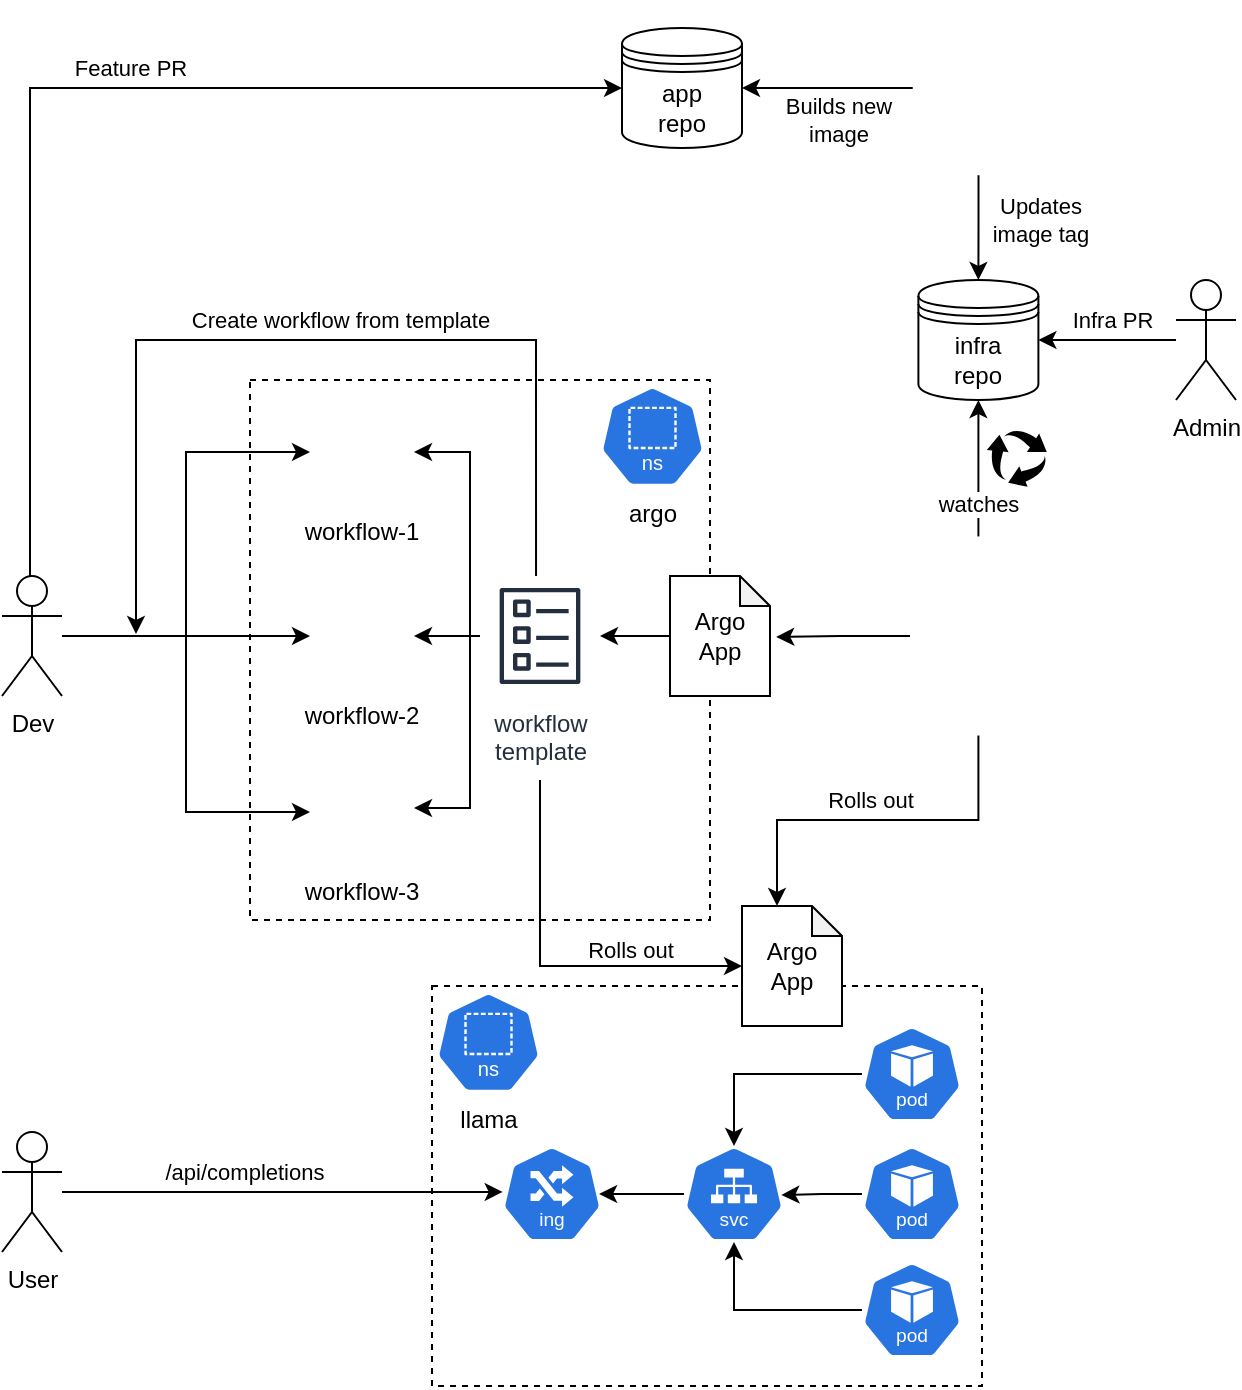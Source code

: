 <mxfile version="24.7.5">
  <diagram name="Page-1" id="kSaXsMtaTjVyDh5Biyxq">
    <mxGraphModel dx="673" dy="469" grid="1" gridSize="10" guides="1" tooltips="1" connect="1" arrows="1" fold="1" page="1" pageScale="1" pageWidth="827" pageHeight="1169" math="0" shadow="0">
      <root>
        <mxCell id="0" />
        <mxCell id="1" parent="0" />
        <mxCell id="Z1ke3k1eTAVOP6oinHz8-47" value="" style="rounded=0;whiteSpace=wrap;html=1;fillColor=none;dashed=1;" vertex="1" parent="1">
          <mxGeometry x="260" y="200" width="230" height="270" as="geometry" />
        </mxCell>
        <mxCell id="Z1ke3k1eTAVOP6oinHz8-22" value="" style="rounded=0;whiteSpace=wrap;html=1;fillColor=none;dashed=1;" vertex="1" parent="1">
          <mxGeometry x="351" y="503" width="275" height="200" as="geometry" />
        </mxCell>
        <mxCell id="Z1ke3k1eTAVOP6oinHz8-49" style="edgeStyle=orthogonalEdgeStyle;rounded=0;orthogonalLoop=1;jettySize=auto;html=1;entryX=0;entryY=0.5;entryDx=0;entryDy=0;" edge="1" parent="1" source="Z1ke3k1eTAVOP6oinHz8-1" target="Z1ke3k1eTAVOP6oinHz8-40">
          <mxGeometry relative="1" as="geometry" />
        </mxCell>
        <mxCell id="Z1ke3k1eTAVOP6oinHz8-50" style="edgeStyle=orthogonalEdgeStyle;rounded=0;orthogonalLoop=1;jettySize=auto;html=1;entryX=0;entryY=0.5;entryDx=0;entryDy=0;" edge="1" parent="1" source="Z1ke3k1eTAVOP6oinHz8-1" target="Z1ke3k1eTAVOP6oinHz8-41">
          <mxGeometry relative="1" as="geometry" />
        </mxCell>
        <mxCell id="Z1ke3k1eTAVOP6oinHz8-51" style="edgeStyle=orthogonalEdgeStyle;rounded=0;orthogonalLoop=1;jettySize=auto;html=1;entryX=0;entryY=0.5;entryDx=0;entryDy=0;" edge="1" parent="1" source="Z1ke3k1eTAVOP6oinHz8-1" target="Z1ke3k1eTAVOP6oinHz8-42">
          <mxGeometry relative="1" as="geometry" />
        </mxCell>
        <mxCell id="Z1ke3k1eTAVOP6oinHz8-74" style="edgeStyle=orthogonalEdgeStyle;rounded=0;orthogonalLoop=1;jettySize=auto;html=1;entryX=0;entryY=0.5;entryDx=0;entryDy=0;" edge="1" parent="1" source="Z1ke3k1eTAVOP6oinHz8-1" target="Z1ke3k1eTAVOP6oinHz8-68">
          <mxGeometry relative="1" as="geometry">
            <Array as="points">
              <mxPoint x="150" y="54" />
            </Array>
          </mxGeometry>
        </mxCell>
        <mxCell id="Z1ke3k1eTAVOP6oinHz8-75" value="Feature PR" style="edgeLabel;html=1;align=center;verticalAlign=middle;resizable=0;points=[];" vertex="1" connectable="0" parent="Z1ke3k1eTAVOP6oinHz8-74">
          <mxGeometry x="-0.465" y="2" relative="1" as="geometry">
            <mxPoint x="52" y="-110" as="offset" />
          </mxGeometry>
        </mxCell>
        <mxCell id="Z1ke3k1eTAVOP6oinHz8-1" value="Dev" style="shape=umlActor;verticalLabelPosition=bottom;verticalAlign=top;html=1;outlineConnect=0;" vertex="1" parent="1">
          <mxGeometry x="136" y="298" width="30" height="60" as="geometry" />
        </mxCell>
        <mxCell id="Z1ke3k1eTAVOP6oinHz8-3" value="User" style="shape=umlActor;verticalLabelPosition=bottom;verticalAlign=top;html=1;outlineConnect=0;" vertex="1" parent="1">
          <mxGeometry x="136" y="576" width="30" height="60" as="geometry" />
        </mxCell>
        <mxCell id="Z1ke3k1eTAVOP6oinHz8-9" value="" style="aspect=fixed;sketch=0;html=1;dashed=0;whitespace=wrap;verticalLabelPosition=bottom;verticalAlign=top;fillColor=#2875E2;strokeColor=#ffffff;points=[[0.005,0.63,0],[0.1,0.2,0],[0.9,0.2,0],[0.5,0,0],[0.995,0.63,0],[0.72,0.99,0],[0.5,1,0],[0.28,0.99,0]];shape=mxgraph.kubernetes.icon2;kubernetesLabel=1;prIcon=svc" vertex="1" parent="1">
          <mxGeometry x="477" y="583" width="50" height="48" as="geometry" />
        </mxCell>
        <mxCell id="Z1ke3k1eTAVOP6oinHz8-10" value="llama" style="aspect=fixed;sketch=0;html=1;dashed=0;whitespace=wrap;verticalLabelPosition=bottom;verticalAlign=top;fillColor=#2875E2;strokeColor=#ffffff;points=[[0.005,0.63,0],[0.1,0.2,0],[0.9,0.2,0],[0.5,0,0],[0.995,0.63,0],[0.72,0.99,0],[0.5,1,0],[0.28,0.99,0]];shape=mxgraph.kubernetes.icon2;kubernetesLabel=1;prIcon=ns" vertex="1" parent="1">
          <mxGeometry x="353" y="506" width="52.5" height="50.4" as="geometry" />
        </mxCell>
        <mxCell id="Z1ke3k1eTAVOP6oinHz8-11" value="" style="aspect=fixed;sketch=0;html=1;dashed=0;whitespace=wrap;verticalLabelPosition=bottom;verticalAlign=top;fillColor=#2875E2;strokeColor=#ffffff;points=[[0.005,0.63,0],[0.1,0.2,0],[0.9,0.2,0],[0.5,0,0],[0.995,0.63,0],[0.72,0.99,0],[0.5,1,0],[0.28,0.99,0]];shape=mxgraph.kubernetes.icon2;kubernetesLabel=1;prIcon=pod" vertex="1" parent="1">
          <mxGeometry x="566" y="641" width="50" height="48" as="geometry" />
        </mxCell>
        <mxCell id="Z1ke3k1eTAVOP6oinHz8-12" value="" style="aspect=fixed;sketch=0;html=1;dashed=0;whitespace=wrap;verticalLabelPosition=bottom;verticalAlign=top;fillColor=#2875E2;strokeColor=#ffffff;points=[[0.005,0.63,0],[0.1,0.2,0],[0.9,0.2,0],[0.5,0,0],[0.995,0.63,0],[0.72,0.99,0],[0.5,1,0],[0.28,0.99,0]];shape=mxgraph.kubernetes.icon2;kubernetesLabel=1;prIcon=ing" vertex="1" parent="1">
          <mxGeometry x="386" y="583" width="50" height="48" as="geometry" />
        </mxCell>
        <mxCell id="Z1ke3k1eTAVOP6oinHz8-14" value="" style="aspect=fixed;sketch=0;html=1;dashed=0;whitespace=wrap;verticalLabelPosition=bottom;verticalAlign=top;fillColor=#2875E2;strokeColor=#ffffff;points=[[0.005,0.63,0],[0.1,0.2,0],[0.9,0.2,0],[0.5,0,0],[0.995,0.63,0],[0.72,0.99,0],[0.5,1,0],[0.28,0.99,0]];shape=mxgraph.kubernetes.icon2;kubernetesLabel=1;prIcon=pod" vertex="1" parent="1">
          <mxGeometry x="566" y="523" width="50" height="48" as="geometry" />
        </mxCell>
        <mxCell id="Z1ke3k1eTAVOP6oinHz8-15" value="" style="aspect=fixed;sketch=0;html=1;dashed=0;whitespace=wrap;verticalLabelPosition=bottom;verticalAlign=top;fillColor=#2875E2;strokeColor=#ffffff;points=[[0.005,0.63,0],[0.1,0.2,0],[0.9,0.2,0],[0.5,0,0],[0.995,0.63,0],[0.72,0.99,0],[0.5,1,0],[0.28,0.99,0]];shape=mxgraph.kubernetes.icon2;kubernetesLabel=1;prIcon=pod" vertex="1" parent="1">
          <mxGeometry x="566" y="583" width="50" height="48" as="geometry" />
        </mxCell>
        <mxCell id="Z1ke3k1eTAVOP6oinHz8-16" style="edgeStyle=orthogonalEdgeStyle;rounded=0;orthogonalLoop=1;jettySize=auto;html=1;entryX=0.5;entryY=1;entryDx=0;entryDy=0;entryPerimeter=0;" edge="1" parent="1" source="Z1ke3k1eTAVOP6oinHz8-11" target="Z1ke3k1eTAVOP6oinHz8-9">
          <mxGeometry relative="1" as="geometry" />
        </mxCell>
        <mxCell id="Z1ke3k1eTAVOP6oinHz8-18" style="edgeStyle=orthogonalEdgeStyle;rounded=0;orthogonalLoop=1;jettySize=auto;html=1;entryX=0.5;entryY=0;entryDx=0;entryDy=0;entryPerimeter=0;" edge="1" parent="1" source="Z1ke3k1eTAVOP6oinHz8-14" target="Z1ke3k1eTAVOP6oinHz8-9">
          <mxGeometry relative="1" as="geometry" />
        </mxCell>
        <mxCell id="Z1ke3k1eTAVOP6oinHz8-19" style="edgeStyle=orthogonalEdgeStyle;rounded=0;orthogonalLoop=1;jettySize=auto;html=1;entryX=0.974;entryY=0.511;entryDx=0;entryDy=0;entryPerimeter=0;" edge="1" parent="1" source="Z1ke3k1eTAVOP6oinHz8-15" target="Z1ke3k1eTAVOP6oinHz8-9">
          <mxGeometry relative="1" as="geometry" />
        </mxCell>
        <mxCell id="Z1ke3k1eTAVOP6oinHz8-21" style="edgeStyle=orthogonalEdgeStyle;rounded=0;orthogonalLoop=1;jettySize=auto;html=1;entryX=0.971;entryY=0.5;entryDx=0;entryDy=0;entryPerimeter=0;" edge="1" parent="1" source="Z1ke3k1eTAVOP6oinHz8-9" target="Z1ke3k1eTAVOP6oinHz8-12">
          <mxGeometry relative="1" as="geometry" />
        </mxCell>
        <mxCell id="Z1ke3k1eTAVOP6oinHz8-23" style="edgeStyle=orthogonalEdgeStyle;rounded=0;orthogonalLoop=1;jettySize=auto;html=1;entryX=0.007;entryY=0.479;entryDx=0;entryDy=0;entryPerimeter=0;" edge="1" parent="1" source="Z1ke3k1eTAVOP6oinHz8-3" target="Z1ke3k1eTAVOP6oinHz8-12">
          <mxGeometry relative="1" as="geometry" />
        </mxCell>
        <mxCell id="Z1ke3k1eTAVOP6oinHz8-24" value="/api/completions" style="edgeLabel;html=1;align=center;verticalAlign=middle;resizable=0;points=[];" vertex="1" connectable="0" parent="Z1ke3k1eTAVOP6oinHz8-23">
          <mxGeometry x="-0.179" y="-1" relative="1" as="geometry">
            <mxPoint y="-11" as="offset" />
          </mxGeometry>
        </mxCell>
        <mxCell id="Z1ke3k1eTAVOP6oinHz8-25" value="Argo App" style="shape=note;whiteSpace=wrap;html=1;backgroundOutline=1;darkOpacity=0.05;size=15;" vertex="1" parent="1">
          <mxGeometry x="506" y="463" width="50" height="60" as="geometry" />
        </mxCell>
        <mxCell id="Z1ke3k1eTAVOP6oinHz8-28" value="infra&lt;br&gt;repo" style="shape=datastore;whiteSpace=wrap;html=1;" vertex="1" parent="1">
          <mxGeometry x="594.2" y="150" width="60" height="60" as="geometry" />
        </mxCell>
        <mxCell id="Z1ke3k1eTAVOP6oinHz8-44" style="edgeStyle=orthogonalEdgeStyle;rounded=0;orthogonalLoop=1;jettySize=auto;html=1;entryX=1;entryY=0.5;entryDx=0;entryDy=0;" edge="1" parent="1" source="Z1ke3k1eTAVOP6oinHz8-31" target="Z1ke3k1eTAVOP6oinHz8-40">
          <mxGeometry relative="1" as="geometry">
            <mxPoint x="360" y="300" as="sourcePoint" />
            <Array as="points">
              <mxPoint x="370" y="328" />
              <mxPoint x="370" y="236" />
            </Array>
          </mxGeometry>
        </mxCell>
        <mxCell id="Z1ke3k1eTAVOP6oinHz8-45" style="edgeStyle=orthogonalEdgeStyle;rounded=0;orthogonalLoop=1;jettySize=auto;html=1;entryX=1;entryY=0.5;entryDx=0;entryDy=0;" edge="1" parent="1">
          <mxGeometry relative="1" as="geometry">
            <mxPoint x="375.0" y="328" as="sourcePoint" />
            <mxPoint x="342" y="328" as="targetPoint" />
          </mxGeometry>
        </mxCell>
        <mxCell id="Z1ke3k1eTAVOP6oinHz8-46" style="edgeStyle=orthogonalEdgeStyle;rounded=0;orthogonalLoop=1;jettySize=auto;html=1;entryX=1;entryY=0.5;entryDx=0;entryDy=0;" edge="1" parent="1">
          <mxGeometry relative="1" as="geometry">
            <mxPoint x="375" y="328" as="sourcePoint" />
            <mxPoint x="342" y="414" as="targetPoint" />
            <Array as="points">
              <mxPoint x="370" y="328" />
              <mxPoint x="370" y="414" />
            </Array>
          </mxGeometry>
        </mxCell>
        <mxCell id="Z1ke3k1eTAVOP6oinHz8-52" style="edgeStyle=orthogonalEdgeStyle;rounded=0;orthogonalLoop=1;jettySize=auto;html=1;" edge="1" parent="1">
          <mxGeometry relative="1" as="geometry">
            <mxPoint x="203" y="327" as="targetPoint" />
            <mxPoint x="403.027" y="298" as="sourcePoint" />
            <Array as="points">
              <mxPoint x="403" y="180" />
              <mxPoint x="203" y="180" />
            </Array>
          </mxGeometry>
        </mxCell>
        <mxCell id="Z1ke3k1eTAVOP6oinHz8-53" value="Create workflow from template" style="edgeLabel;html=1;align=center;verticalAlign=middle;resizable=0;points=[];" vertex="1" connectable="0" parent="Z1ke3k1eTAVOP6oinHz8-52">
          <mxGeometry x="0.051" y="2" relative="1" as="geometry">
            <mxPoint x="28" y="-12" as="offset" />
          </mxGeometry>
        </mxCell>
        <mxCell id="Z1ke3k1eTAVOP6oinHz8-31" value="workflow&lt;br&gt;template" style="sketch=0;outlineConnect=0;fontColor=#232F3E;gradientColor=none;strokeColor=#232F3E;fillColor=none;dashed=0;verticalLabelPosition=bottom;verticalAlign=top;align=center;html=1;fontSize=12;fontStyle=0;aspect=fixed;shape=mxgraph.aws4.resourceIcon;resIcon=mxgraph.aws4.template;" vertex="1" parent="1">
          <mxGeometry x="375" y="298" width="60" height="60" as="geometry" />
        </mxCell>
        <mxCell id="Z1ke3k1eTAVOP6oinHz8-37" style="edgeStyle=orthogonalEdgeStyle;rounded=0;orthogonalLoop=1;jettySize=auto;html=1;" edge="1" parent="1" source="Z1ke3k1eTAVOP6oinHz8-36" target="Z1ke3k1eTAVOP6oinHz8-31">
          <mxGeometry relative="1" as="geometry" />
        </mxCell>
        <mxCell id="Z1ke3k1eTAVOP6oinHz8-36" value="Argo App" style="shape=note;whiteSpace=wrap;html=1;backgroundOutline=1;darkOpacity=0.05;size=15;" vertex="1" parent="1">
          <mxGeometry x="470" y="298" width="50" height="60" as="geometry" />
        </mxCell>
        <mxCell id="Z1ke3k1eTAVOP6oinHz8-40" value="workflow-1" style="shape=image;verticalLabelPosition=bottom;labelBackgroundColor=default;verticalAlign=top;aspect=fixed;imageAspect=0;image=https://cdn-icons-png.freepik.com/512/268/268132.png;" vertex="1" parent="1">
          <mxGeometry x="290" y="210" width="52" height="52" as="geometry" />
        </mxCell>
        <mxCell id="Z1ke3k1eTAVOP6oinHz8-41" value="workflow-2" style="shape=image;verticalLabelPosition=bottom;labelBackgroundColor=default;verticalAlign=top;aspect=fixed;imageAspect=0;image=https://cdn-icons-png.freepik.com/512/268/268132.png;" vertex="1" parent="1">
          <mxGeometry x="290" y="302" width="52" height="52" as="geometry" />
        </mxCell>
        <mxCell id="Z1ke3k1eTAVOP6oinHz8-42" value="workflow-3" style="shape=image;verticalLabelPosition=bottom;labelBackgroundColor=default;verticalAlign=top;aspect=fixed;imageAspect=0;image=https://cdn-icons-png.freepik.com/512/268/268132.png;" vertex="1" parent="1">
          <mxGeometry x="290" y="390" width="52" height="52" as="geometry" />
        </mxCell>
        <mxCell id="Z1ke3k1eTAVOP6oinHz8-48" value="argo" style="aspect=fixed;sketch=0;html=1;dashed=0;whitespace=wrap;verticalLabelPosition=bottom;verticalAlign=top;fillColor=#2875E2;strokeColor=#ffffff;points=[[0.005,0.63,0],[0.1,0.2,0],[0.9,0.2,0],[0.5,0,0],[0.995,0.63,0],[0.72,0.99,0],[0.5,1,0],[0.28,0.99,0]];shape=mxgraph.kubernetes.icon2;kubernetesLabel=1;prIcon=ns" vertex="1" parent="1">
          <mxGeometry x="435" y="203" width="52.5" height="50.4" as="geometry" />
        </mxCell>
        <mxCell id="Z1ke3k1eTAVOP6oinHz8-54" style="edgeStyle=orthogonalEdgeStyle;rounded=0;orthogonalLoop=1;jettySize=auto;html=1;entryX=0;entryY=0.5;entryDx=0;entryDy=0;entryPerimeter=0;" edge="1" parent="1" target="Z1ke3k1eTAVOP6oinHz8-25">
          <mxGeometry relative="1" as="geometry">
            <mxPoint x="405" y="400" as="sourcePoint" />
            <Array as="points">
              <mxPoint x="405" y="493" />
            </Array>
          </mxGeometry>
        </mxCell>
        <mxCell id="Z1ke3k1eTAVOP6oinHz8-55" value="Rolls out" style="edgeLabel;html=1;align=center;verticalAlign=middle;resizable=0;points=[];" vertex="1" connectable="0" parent="Z1ke3k1eTAVOP6oinHz8-54">
          <mxGeometry x="0.329" relative="1" as="geometry">
            <mxPoint x="9" y="-8" as="offset" />
          </mxGeometry>
        </mxCell>
        <mxCell id="Z1ke3k1eTAVOP6oinHz8-65" style="edgeStyle=orthogonalEdgeStyle;rounded=0;orthogonalLoop=1;jettySize=auto;html=1;entryX=0.5;entryY=1;entryDx=0;entryDy=0;" edge="1" parent="1" source="Z1ke3k1eTAVOP6oinHz8-58" target="Z1ke3k1eTAVOP6oinHz8-28">
          <mxGeometry relative="1" as="geometry" />
        </mxCell>
        <mxCell id="Z1ke3k1eTAVOP6oinHz8-66" value="watches" style="edgeLabel;html=1;align=center;verticalAlign=middle;resizable=0;points=[];" vertex="1" connectable="0" parent="Z1ke3k1eTAVOP6oinHz8-65">
          <mxGeometry x="-0.273" y="-1" relative="1" as="geometry">
            <mxPoint x="-1" y="9" as="offset" />
          </mxGeometry>
        </mxCell>
        <mxCell id="Z1ke3k1eTAVOP6oinHz8-58" value="" style="shape=image;verticalLabelPosition=bottom;labelBackgroundColor=default;verticalAlign=top;aspect=fixed;imageAspect=0;image=https://www.opsmx.com/wp-content/uploads/2022/07/Argo-1-e1630327305635-1.png;clipPath=inset(0% 28.33% 1.26% 26.67%);" vertex="1" parent="1">
          <mxGeometry x="590" y="278.22" width="68.4" height="99.56" as="geometry" />
        </mxCell>
        <mxCell id="Z1ke3k1eTAVOP6oinHz8-59" style="edgeStyle=orthogonalEdgeStyle;rounded=0;orthogonalLoop=1;jettySize=auto;html=1;entryX=1.062;entryY=0.508;entryDx=0;entryDy=0;entryPerimeter=0;" edge="1" parent="1" source="Z1ke3k1eTAVOP6oinHz8-58" target="Z1ke3k1eTAVOP6oinHz8-36">
          <mxGeometry relative="1" as="geometry" />
        </mxCell>
        <mxCell id="Z1ke3k1eTAVOP6oinHz8-60" style="edgeStyle=orthogonalEdgeStyle;rounded=0;orthogonalLoop=1;jettySize=auto;html=1;entryX=0;entryY=0;entryDx=17.5;entryDy=0;entryPerimeter=0;" edge="1" parent="1" source="Z1ke3k1eTAVOP6oinHz8-58" target="Z1ke3k1eTAVOP6oinHz8-25">
          <mxGeometry relative="1" as="geometry">
            <Array as="points">
              <mxPoint x="624" y="420" />
              <mxPoint x="524" y="420" />
            </Array>
          </mxGeometry>
        </mxCell>
        <mxCell id="Z1ke3k1eTAVOP6oinHz8-67" value="Rolls out" style="edgeLabel;html=1;align=center;verticalAlign=middle;resizable=0;points=[];" vertex="1" connectable="0" parent="Z1ke3k1eTAVOP6oinHz8-60">
          <mxGeometry x="0.172" y="-1" relative="1" as="geometry">
            <mxPoint x="12" y="-9" as="offset" />
          </mxGeometry>
        </mxCell>
        <mxCell id="Z1ke3k1eTAVOP6oinHz8-64" value="" style="sketch=0;html=1;aspect=fixed;strokeColor=none;shadow=0;fillColor=#000000;verticalAlign=top;labelPosition=center;verticalLabelPosition=bottom;shape=mxgraph.gcp2.arrow_cycle" vertex="1" parent="1">
          <mxGeometry x="628.4" y="224.9" width="30" height="28.5" as="geometry" />
        </mxCell>
        <mxCell id="Z1ke3k1eTAVOP6oinHz8-68" value="app&lt;br&gt;repo" style="shape=datastore;whiteSpace=wrap;html=1;" vertex="1" parent="1">
          <mxGeometry x="446.0" y="24" width="60" height="60" as="geometry" />
        </mxCell>
        <mxCell id="Z1ke3k1eTAVOP6oinHz8-70" style="edgeStyle=orthogonalEdgeStyle;rounded=0;orthogonalLoop=1;jettySize=auto;html=1;entryX=1;entryY=0.5;entryDx=0;entryDy=0;" edge="1" parent="1" source="Z1ke3k1eTAVOP6oinHz8-69" target="Z1ke3k1eTAVOP6oinHz8-68">
          <mxGeometry relative="1" as="geometry" />
        </mxCell>
        <mxCell id="Z1ke3k1eTAVOP6oinHz8-71" value="Builds new&lt;br&gt;image" style="edgeLabel;html=1;align=center;verticalAlign=middle;resizable=0;points=[];" vertex="1" connectable="0" parent="Z1ke3k1eTAVOP6oinHz8-70">
          <mxGeometry x="-0.112" relative="1" as="geometry">
            <mxPoint y="16" as="offset" />
          </mxGeometry>
        </mxCell>
        <mxCell id="Z1ke3k1eTAVOP6oinHz8-72" style="edgeStyle=orthogonalEdgeStyle;rounded=0;orthogonalLoop=1;jettySize=auto;html=1;entryX=0.5;entryY=0;entryDx=0;entryDy=0;" edge="1" parent="1" source="Z1ke3k1eTAVOP6oinHz8-69" target="Z1ke3k1eTAVOP6oinHz8-28">
          <mxGeometry relative="1" as="geometry" />
        </mxCell>
        <mxCell id="Z1ke3k1eTAVOP6oinHz8-73" value="Updates&lt;br&gt;image tag" style="edgeLabel;html=1;align=center;verticalAlign=middle;resizable=0;points=[];" vertex="1" connectable="0" parent="Z1ke3k1eTAVOP6oinHz8-72">
          <mxGeometry x="-0.164" y="1" relative="1" as="geometry">
            <mxPoint x="29" as="offset" />
          </mxGeometry>
        </mxCell>
        <mxCell id="Z1ke3k1eTAVOP6oinHz8-69" value="" style="shape=image;verticalLabelPosition=bottom;labelBackgroundColor=default;verticalAlign=top;aspect=fixed;imageAspect=0;image=https://a.slack-edge.com/80588/img/services/jenkins-ci_512.png;imageBackground=none;clipPath=inset(10.33% 20.33% 10.33% 20%);" vertex="1" parent="1">
          <mxGeometry x="591.36" y="10.34" width="65.68" height="87.33" as="geometry" />
        </mxCell>
        <mxCell id="Z1ke3k1eTAVOP6oinHz8-77" style="edgeStyle=orthogonalEdgeStyle;rounded=0;orthogonalLoop=1;jettySize=auto;html=1;entryX=1;entryY=0.5;entryDx=0;entryDy=0;" edge="1" parent="1" source="Z1ke3k1eTAVOP6oinHz8-76" target="Z1ke3k1eTAVOP6oinHz8-28">
          <mxGeometry relative="1" as="geometry" />
        </mxCell>
        <mxCell id="Z1ke3k1eTAVOP6oinHz8-78" value="Infra PR" style="edgeLabel;html=1;align=center;verticalAlign=middle;resizable=0;points=[];" vertex="1" connectable="0" parent="Z1ke3k1eTAVOP6oinHz8-77">
          <mxGeometry x="-0.172" y="1" relative="1" as="geometry">
            <mxPoint x="-4" y="-11" as="offset" />
          </mxGeometry>
        </mxCell>
        <mxCell id="Z1ke3k1eTAVOP6oinHz8-76" value="Admin" style="shape=umlActor;verticalLabelPosition=bottom;verticalAlign=top;html=1;outlineConnect=0;" vertex="1" parent="1">
          <mxGeometry x="723" y="150" width="30" height="60" as="geometry" />
        </mxCell>
      </root>
    </mxGraphModel>
  </diagram>
</mxfile>
